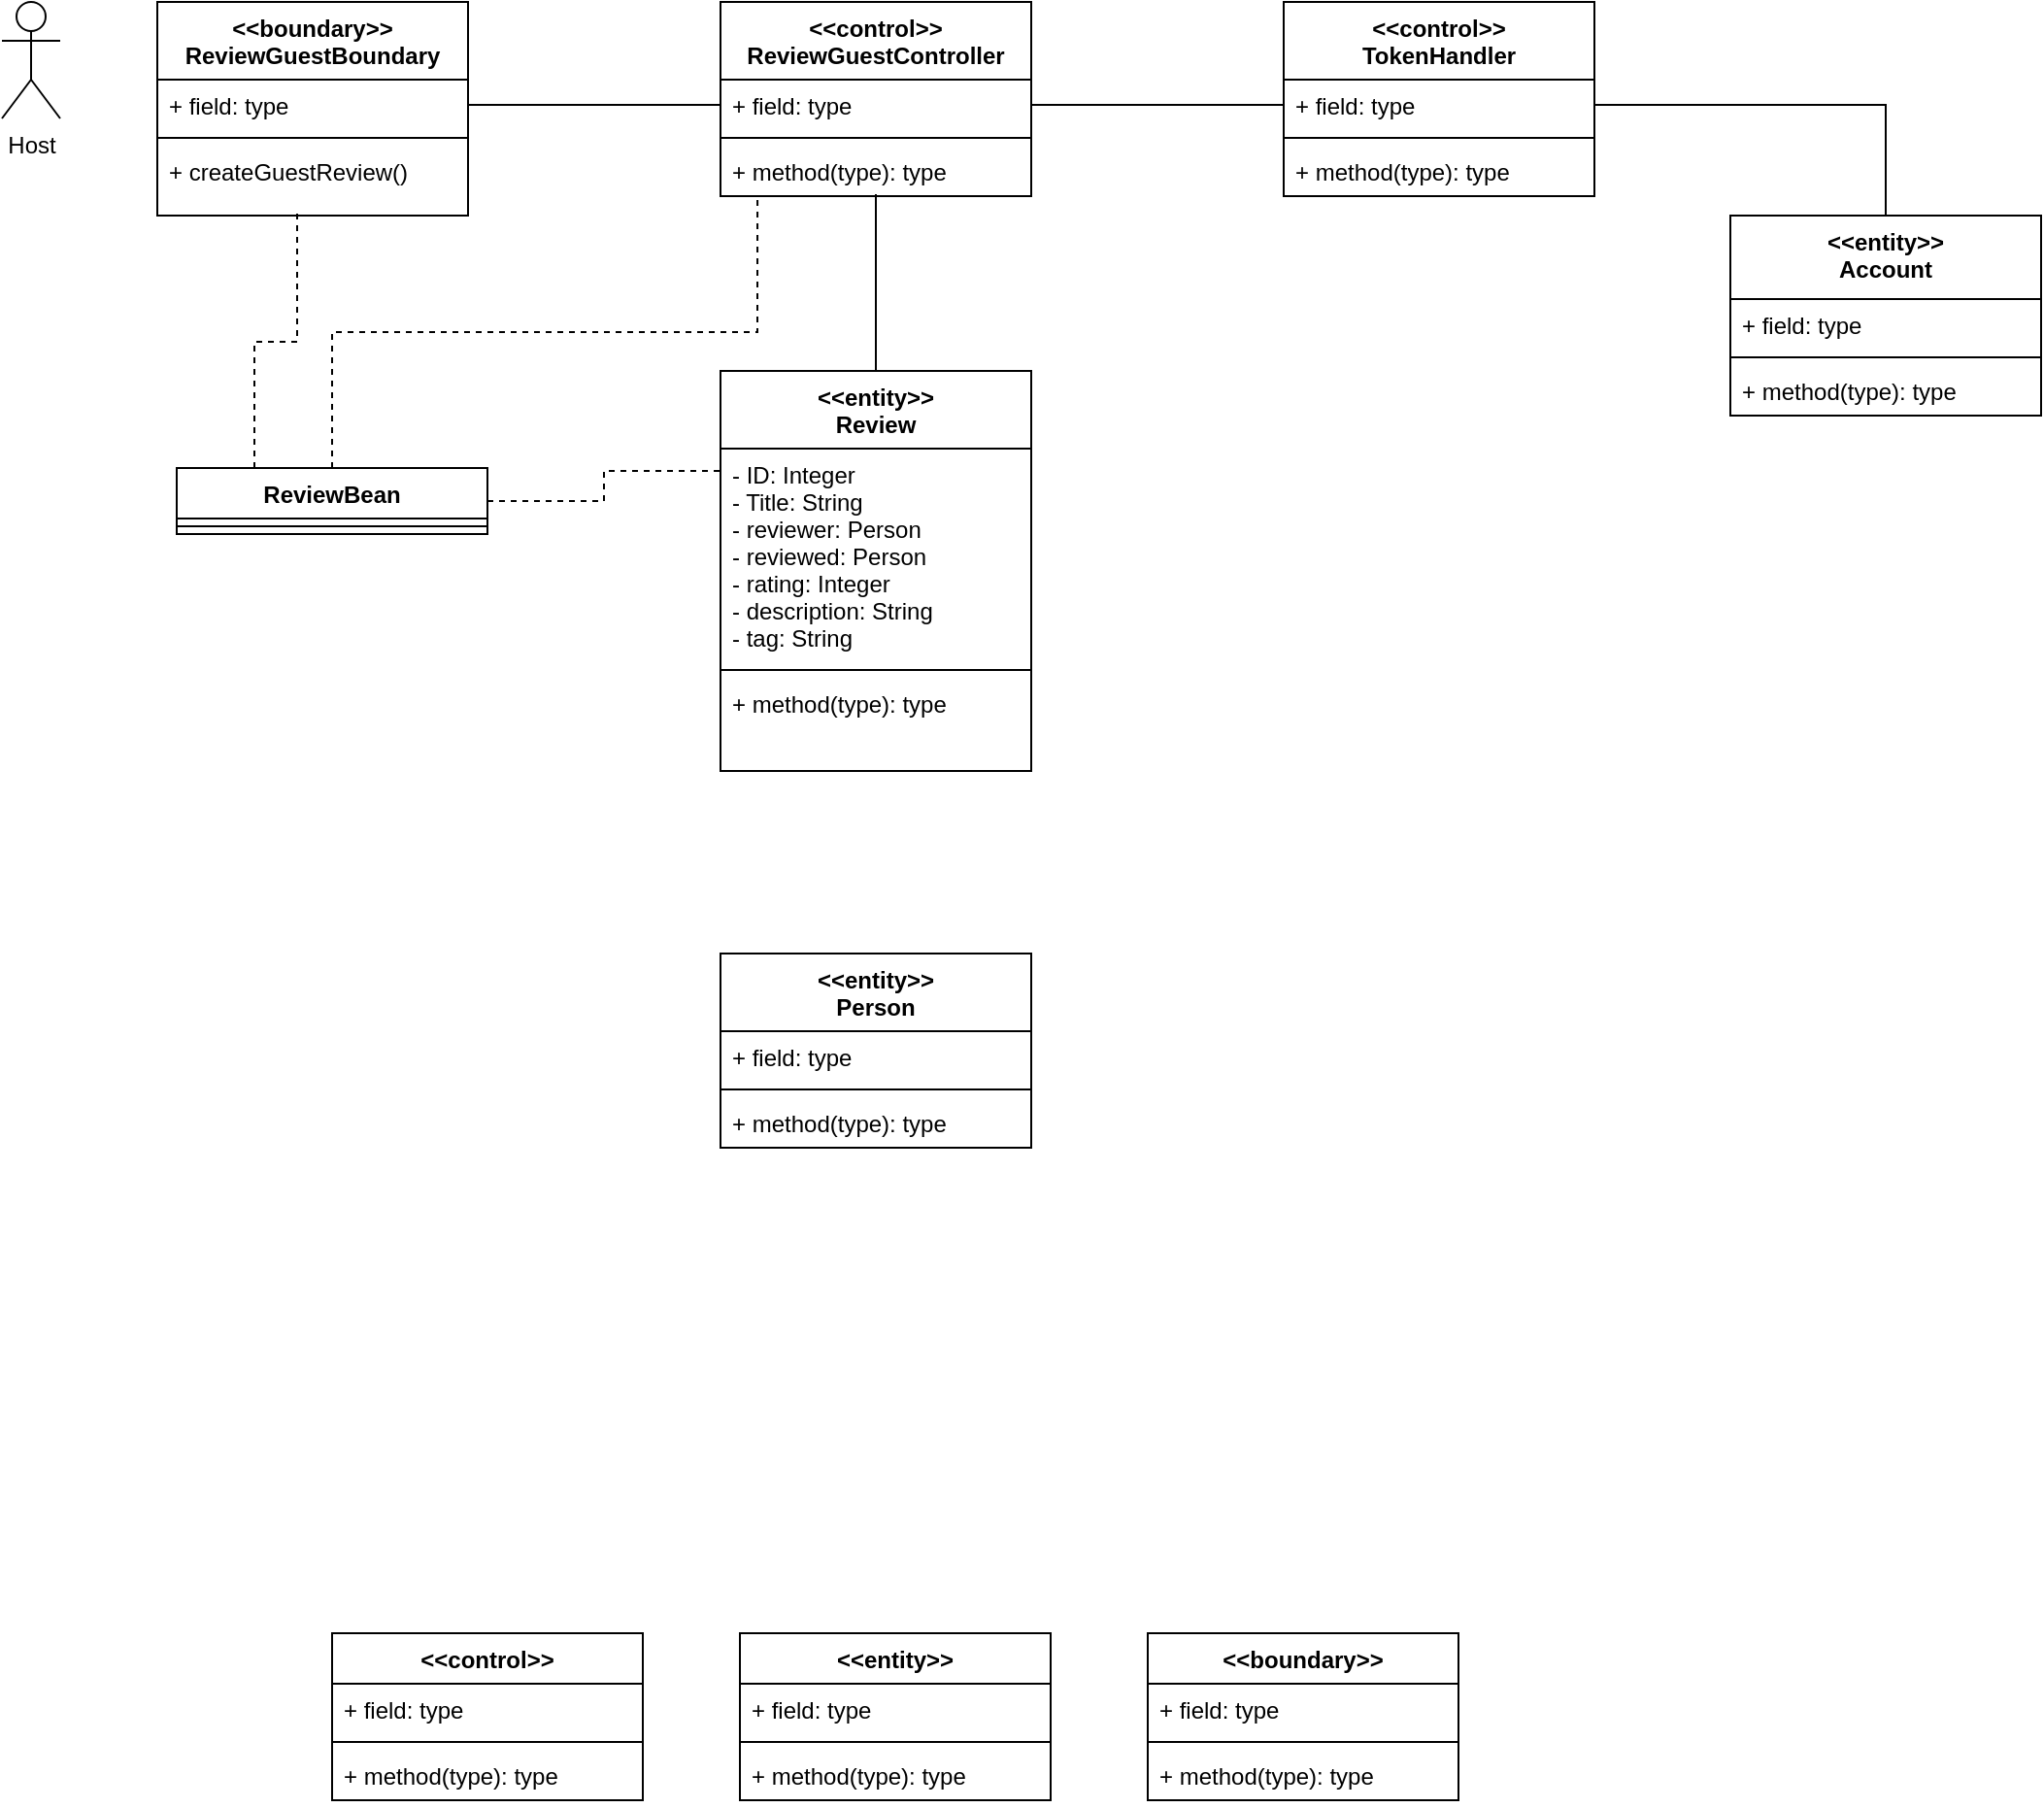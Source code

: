 <mxfile version="14.0.0" type="github">
  <diagram id="09jijmmeEL49xiMSb2o-" name="Page-1">
    <mxGraphModel dx="981" dy="526" grid="1" gridSize="10" guides="1" tooltips="1" connect="1" arrows="1" fold="1" page="1" pageScale="1" pageWidth="1169" pageHeight="827" math="0" shadow="0">
      <root>
        <mxCell id="0" />
        <mxCell id="1" parent="0" />
        <mxCell id="6y5-j5oU-ejzdj9n5piP-1" value="&lt;&lt;control&gt;&gt;" style="swimlane;fontStyle=1;align=center;verticalAlign=top;childLayout=stackLayout;horizontal=1;startSize=26;horizontalStack=0;resizeParent=1;resizeParentMax=0;resizeLast=0;collapsible=1;marginBottom=0;" parent="1" vertex="1">
          <mxGeometry x="200" y="890" width="160" height="86" as="geometry" />
        </mxCell>
        <mxCell id="6y5-j5oU-ejzdj9n5piP-2" value="+ field: type" style="text;strokeColor=none;fillColor=none;align=left;verticalAlign=top;spacingLeft=4;spacingRight=4;overflow=hidden;rotatable=0;points=[[0,0.5],[1,0.5]];portConstraint=eastwest;" parent="6y5-j5oU-ejzdj9n5piP-1" vertex="1">
          <mxGeometry y="26" width="160" height="26" as="geometry" />
        </mxCell>
        <mxCell id="6y5-j5oU-ejzdj9n5piP-3" value="" style="line;strokeWidth=1;fillColor=none;align=left;verticalAlign=middle;spacingTop=-1;spacingLeft=3;spacingRight=3;rotatable=0;labelPosition=right;points=[];portConstraint=eastwest;" parent="6y5-j5oU-ejzdj9n5piP-1" vertex="1">
          <mxGeometry y="52" width="160" height="8" as="geometry" />
        </mxCell>
        <mxCell id="6y5-j5oU-ejzdj9n5piP-4" value="+ method(type): type" style="text;strokeColor=none;fillColor=none;align=left;verticalAlign=top;spacingLeft=4;spacingRight=4;overflow=hidden;rotatable=0;points=[[0,0.5],[1,0.5]];portConstraint=eastwest;" parent="6y5-j5oU-ejzdj9n5piP-1" vertex="1">
          <mxGeometry y="60" width="160" height="26" as="geometry" />
        </mxCell>
        <mxCell id="6y5-j5oU-ejzdj9n5piP-5" value="&lt;&lt;entity&gt;&gt;" style="swimlane;fontStyle=1;align=center;verticalAlign=top;childLayout=stackLayout;horizontal=1;startSize=26;horizontalStack=0;resizeParent=1;resizeParentMax=0;resizeLast=0;collapsible=1;marginBottom=0;" parent="1" vertex="1">
          <mxGeometry x="410" y="890" width="160" height="86" as="geometry" />
        </mxCell>
        <mxCell id="6y5-j5oU-ejzdj9n5piP-6" value="+ field: type" style="text;strokeColor=none;fillColor=none;align=left;verticalAlign=top;spacingLeft=4;spacingRight=4;overflow=hidden;rotatable=0;points=[[0,0.5],[1,0.5]];portConstraint=eastwest;" parent="6y5-j5oU-ejzdj9n5piP-5" vertex="1">
          <mxGeometry y="26" width="160" height="26" as="geometry" />
        </mxCell>
        <mxCell id="6y5-j5oU-ejzdj9n5piP-7" value="" style="line;strokeWidth=1;fillColor=none;align=left;verticalAlign=middle;spacingTop=-1;spacingLeft=3;spacingRight=3;rotatable=0;labelPosition=right;points=[];portConstraint=eastwest;" parent="6y5-j5oU-ejzdj9n5piP-5" vertex="1">
          <mxGeometry y="52" width="160" height="8" as="geometry" />
        </mxCell>
        <mxCell id="6y5-j5oU-ejzdj9n5piP-8" value="+ method(type): type" style="text;strokeColor=none;fillColor=none;align=left;verticalAlign=top;spacingLeft=4;spacingRight=4;overflow=hidden;rotatable=0;points=[[0,0.5],[1,0.5]];portConstraint=eastwest;" parent="6y5-j5oU-ejzdj9n5piP-5" vertex="1">
          <mxGeometry y="60" width="160" height="26" as="geometry" />
        </mxCell>
        <mxCell id="6y5-j5oU-ejzdj9n5piP-9" value="&lt;&lt;boundary&gt;&gt;" style="swimlane;fontStyle=1;align=center;verticalAlign=top;childLayout=stackLayout;horizontal=1;startSize=26;horizontalStack=0;resizeParent=1;resizeParentMax=0;resizeLast=0;collapsible=1;marginBottom=0;" parent="1" vertex="1">
          <mxGeometry x="620" y="890" width="160" height="86" as="geometry" />
        </mxCell>
        <mxCell id="6y5-j5oU-ejzdj9n5piP-10" value="+ field: type" style="text;strokeColor=none;fillColor=none;align=left;verticalAlign=top;spacingLeft=4;spacingRight=4;overflow=hidden;rotatable=0;points=[[0,0.5],[1,0.5]];portConstraint=eastwest;" parent="6y5-j5oU-ejzdj9n5piP-9" vertex="1">
          <mxGeometry y="26" width="160" height="26" as="geometry" />
        </mxCell>
        <mxCell id="6y5-j5oU-ejzdj9n5piP-11" value="" style="line;strokeWidth=1;fillColor=none;align=left;verticalAlign=middle;spacingTop=-1;spacingLeft=3;spacingRight=3;rotatable=0;labelPosition=right;points=[];portConstraint=eastwest;" parent="6y5-j5oU-ejzdj9n5piP-9" vertex="1">
          <mxGeometry y="52" width="160" height="8" as="geometry" />
        </mxCell>
        <mxCell id="6y5-j5oU-ejzdj9n5piP-12" value="+ method(type): type" style="text;strokeColor=none;fillColor=none;align=left;verticalAlign=top;spacingLeft=4;spacingRight=4;overflow=hidden;rotatable=0;points=[[0,0.5],[1,0.5]];portConstraint=eastwest;" parent="6y5-j5oU-ejzdj9n5piP-9" vertex="1">
          <mxGeometry y="60" width="160" height="26" as="geometry" />
        </mxCell>
        <mxCell id="azgZVP3SlxSUQeGXQB0S-8" style="edgeStyle=orthogonalEdgeStyle;rounded=0;orthogonalLoop=1;jettySize=auto;html=1;exitX=0.5;exitY=0;exitDx=0;exitDy=0;entryX=0.119;entryY=1;entryDx=0;entryDy=0;entryPerimeter=0;dashed=1;endArrow=none;endFill=0;" parent="1" source="6y5-j5oU-ejzdj9n5piP-13" target="6y5-j5oU-ejzdj9n5piP-25" edge="1">
          <mxGeometry relative="1" as="geometry" />
        </mxCell>
        <mxCell id="azgZVP3SlxSUQeGXQB0S-10" style="edgeStyle=orthogonalEdgeStyle;rounded=0;orthogonalLoop=1;jettySize=auto;html=1;exitX=1;exitY=0.5;exitDx=0;exitDy=0;entryX=0;entryY=0.25;entryDx=0;entryDy=0;dashed=1;endArrow=none;endFill=0;" parent="1" source="6y5-j5oU-ejzdj9n5piP-13" target="6y5-j5oU-ejzdj9n5piP-26" edge="1">
          <mxGeometry relative="1" as="geometry" />
        </mxCell>
        <mxCell id="tryqEvxCuokcx-yUOfCh-1" style="edgeStyle=orthogonalEdgeStyle;rounded=0;orthogonalLoop=1;jettySize=auto;html=1;exitX=0.25;exitY=0;exitDx=0;exitDy=0;entryX=0.45;entryY=0.972;entryDx=0;entryDy=0;entryPerimeter=0;dashed=1;endArrow=none;endFill=0;" edge="1" parent="1" source="6y5-j5oU-ejzdj9n5piP-13" target="6y5-j5oU-ejzdj9n5piP-21">
          <mxGeometry relative="1" as="geometry" />
        </mxCell>
        <mxCell id="6y5-j5oU-ejzdj9n5piP-13" value="ReviewBean" style="swimlane;fontStyle=1;align=center;verticalAlign=top;childLayout=stackLayout;horizontal=1;startSize=26;horizontalStack=0;resizeParent=1;resizeParentMax=0;resizeLast=0;collapsible=1;marginBottom=0;" parent="1" vertex="1">
          <mxGeometry x="120" y="290" width="160" height="34" as="geometry" />
        </mxCell>
        <mxCell id="6y5-j5oU-ejzdj9n5piP-15" value="" style="line;strokeWidth=1;fillColor=none;align=left;verticalAlign=middle;spacingTop=-1;spacingLeft=3;spacingRight=3;rotatable=0;labelPosition=right;points=[];portConstraint=eastwest;" parent="6y5-j5oU-ejzdj9n5piP-13" vertex="1">
          <mxGeometry y="26" width="160" height="8" as="geometry" />
        </mxCell>
        <mxCell id="6y5-j5oU-ejzdj9n5piP-17" value="Host" style="shape=umlActor;verticalLabelPosition=bottom;verticalAlign=top;html=1;outlineConnect=0;" parent="1" vertex="1">
          <mxGeometry x="30" y="50" width="30" height="60" as="geometry" />
        </mxCell>
        <mxCell id="6y5-j5oU-ejzdj9n5piP-18" value="&lt;&lt;boundary&gt;&gt;&#xa;ReviewGuestBoundary" style="swimlane;fontStyle=1;align=center;verticalAlign=top;childLayout=stackLayout;horizontal=1;startSize=40;horizontalStack=0;resizeParent=1;resizeParentMax=0;resizeLast=0;collapsible=1;marginBottom=0;" parent="1" vertex="1">
          <mxGeometry x="110" y="50" width="160" height="110" as="geometry" />
        </mxCell>
        <mxCell id="6y5-j5oU-ejzdj9n5piP-19" value="+ field: type" style="text;strokeColor=none;fillColor=none;align=left;verticalAlign=top;spacingLeft=4;spacingRight=4;overflow=hidden;rotatable=0;points=[[0,0.5],[1,0.5]];portConstraint=eastwest;" parent="6y5-j5oU-ejzdj9n5piP-18" vertex="1">
          <mxGeometry y="40" width="160" height="26" as="geometry" />
        </mxCell>
        <mxCell id="6y5-j5oU-ejzdj9n5piP-20" value="" style="line;strokeWidth=1;fillColor=none;align=left;verticalAlign=middle;spacingTop=-1;spacingLeft=3;spacingRight=3;rotatable=0;labelPosition=right;points=[];portConstraint=eastwest;" parent="6y5-j5oU-ejzdj9n5piP-18" vertex="1">
          <mxGeometry y="66" width="160" height="8" as="geometry" />
        </mxCell>
        <mxCell id="6y5-j5oU-ejzdj9n5piP-21" value="+ createGuestReview()" style="text;strokeColor=none;fillColor=none;align=left;verticalAlign=top;spacingLeft=4;spacingRight=4;overflow=hidden;rotatable=0;points=[[0,0.5],[1,0.5]];portConstraint=eastwest;" parent="6y5-j5oU-ejzdj9n5piP-18" vertex="1">
          <mxGeometry y="74" width="160" height="36" as="geometry" />
        </mxCell>
        <mxCell id="6y5-j5oU-ejzdj9n5piP-22" value="&lt;&lt;control&gt;&gt;&#xa;ReviewGuestController" style="swimlane;fontStyle=1;align=center;verticalAlign=top;childLayout=stackLayout;horizontal=1;startSize=40;horizontalStack=0;resizeParent=1;resizeParentMax=0;resizeLast=0;collapsible=1;marginBottom=0;" parent="1" vertex="1">
          <mxGeometry x="400" y="50" width="160" height="100" as="geometry" />
        </mxCell>
        <mxCell id="6y5-j5oU-ejzdj9n5piP-23" value="+ field: type" style="text;strokeColor=none;fillColor=none;align=left;verticalAlign=top;spacingLeft=4;spacingRight=4;overflow=hidden;rotatable=0;points=[[0,0.5],[1,0.5]];portConstraint=eastwest;" parent="6y5-j5oU-ejzdj9n5piP-22" vertex="1">
          <mxGeometry y="40" width="160" height="26" as="geometry" />
        </mxCell>
        <mxCell id="6y5-j5oU-ejzdj9n5piP-24" value="" style="line;strokeWidth=1;fillColor=none;align=left;verticalAlign=middle;spacingTop=-1;spacingLeft=3;spacingRight=3;rotatable=0;labelPosition=right;points=[];portConstraint=eastwest;" parent="6y5-j5oU-ejzdj9n5piP-22" vertex="1">
          <mxGeometry y="66" width="160" height="8" as="geometry" />
        </mxCell>
        <mxCell id="6y5-j5oU-ejzdj9n5piP-25" value="+ method(type): type" style="text;strokeColor=none;fillColor=none;align=left;verticalAlign=top;spacingLeft=4;spacingRight=4;overflow=hidden;rotatable=0;points=[[0,0.5],[1,0.5]];portConstraint=eastwest;" parent="6y5-j5oU-ejzdj9n5piP-22" vertex="1">
          <mxGeometry y="74" width="160" height="26" as="geometry" />
        </mxCell>
        <mxCell id="azgZVP3SlxSUQeGXQB0S-11" style="edgeStyle=orthogonalEdgeStyle;rounded=0;orthogonalLoop=1;jettySize=auto;html=1;entryX=0.5;entryY=0.962;entryDx=0;entryDy=0;entryPerimeter=0;endArrow=none;endFill=0;" parent="1" source="6y5-j5oU-ejzdj9n5piP-26" target="6y5-j5oU-ejzdj9n5piP-25" edge="1">
          <mxGeometry relative="1" as="geometry" />
        </mxCell>
        <mxCell id="6y5-j5oU-ejzdj9n5piP-26" value="&lt;&lt;entity&gt;&gt;&#xa;Review" style="swimlane;fontStyle=1;align=center;verticalAlign=top;childLayout=stackLayout;horizontal=1;startSize=40;horizontalStack=0;resizeParent=1;resizeParentMax=0;resizeLast=0;collapsible=1;marginBottom=0;" parent="1" vertex="1">
          <mxGeometry x="400" y="240" width="160" height="206" as="geometry" />
        </mxCell>
        <mxCell id="6y5-j5oU-ejzdj9n5piP-27" value="- ID: Integer&#xa;- Title: String&#xa;- reviewer: Person&#xa;- reviewed: Person&#xa;- rating: Integer&#xa;- description: String&#xa;- tag: String" style="text;strokeColor=none;fillColor=none;align=left;verticalAlign=top;spacingLeft=4;spacingRight=4;overflow=hidden;rotatable=0;points=[[0,0.5],[1,0.5]];portConstraint=eastwest;" parent="6y5-j5oU-ejzdj9n5piP-26" vertex="1">
          <mxGeometry y="40" width="160" height="110" as="geometry" />
        </mxCell>
        <mxCell id="6y5-j5oU-ejzdj9n5piP-28" value="" style="line;strokeWidth=1;fillColor=none;align=left;verticalAlign=middle;spacingTop=-1;spacingLeft=3;spacingRight=3;rotatable=0;labelPosition=right;points=[];portConstraint=eastwest;" parent="6y5-j5oU-ejzdj9n5piP-26" vertex="1">
          <mxGeometry y="150" width="160" height="8" as="geometry" />
        </mxCell>
        <mxCell id="6y5-j5oU-ejzdj9n5piP-29" value="+ method(type): type" style="text;strokeColor=none;fillColor=none;align=left;verticalAlign=top;spacingLeft=4;spacingRight=4;overflow=hidden;rotatable=0;points=[[0,0.5],[1,0.5]];portConstraint=eastwest;" parent="6y5-j5oU-ejzdj9n5piP-26" vertex="1">
          <mxGeometry y="158" width="160" height="48" as="geometry" />
        </mxCell>
        <mxCell id="6y5-j5oU-ejzdj9n5piP-30" value="&lt;&lt;entity&gt;&gt;&#xa;Person" style="swimlane;fontStyle=1;align=center;verticalAlign=top;childLayout=stackLayout;horizontal=1;startSize=40;horizontalStack=0;resizeParent=1;resizeParentMax=0;resizeLast=0;collapsible=1;marginBottom=0;" parent="1" vertex="1">
          <mxGeometry x="400" y="540" width="160" height="100" as="geometry" />
        </mxCell>
        <mxCell id="6y5-j5oU-ejzdj9n5piP-31" value="+ field: type" style="text;strokeColor=none;fillColor=none;align=left;verticalAlign=top;spacingLeft=4;spacingRight=4;overflow=hidden;rotatable=0;points=[[0,0.5],[1,0.5]];portConstraint=eastwest;" parent="6y5-j5oU-ejzdj9n5piP-30" vertex="1">
          <mxGeometry y="40" width="160" height="26" as="geometry" />
        </mxCell>
        <mxCell id="6y5-j5oU-ejzdj9n5piP-32" value="" style="line;strokeWidth=1;fillColor=none;align=left;verticalAlign=middle;spacingTop=-1;spacingLeft=3;spacingRight=3;rotatable=0;labelPosition=right;points=[];portConstraint=eastwest;" parent="6y5-j5oU-ejzdj9n5piP-30" vertex="1">
          <mxGeometry y="66" width="160" height="8" as="geometry" />
        </mxCell>
        <mxCell id="6y5-j5oU-ejzdj9n5piP-33" value="+ method(type): type" style="text;strokeColor=none;fillColor=none;align=left;verticalAlign=top;spacingLeft=4;spacingRight=4;overflow=hidden;rotatable=0;points=[[0,0.5],[1,0.5]];portConstraint=eastwest;" parent="6y5-j5oU-ejzdj9n5piP-30" vertex="1">
          <mxGeometry y="74" width="160" height="26" as="geometry" />
        </mxCell>
        <mxCell id="6y5-j5oU-ejzdj9n5piP-34" style="edgeStyle=orthogonalEdgeStyle;rounded=0;orthogonalLoop=1;jettySize=auto;html=1;exitX=1;exitY=0.5;exitDx=0;exitDy=0;entryX=0;entryY=0.5;entryDx=0;entryDy=0;endArrow=none;endFill=0;" parent="1" source="6y5-j5oU-ejzdj9n5piP-19" target="6y5-j5oU-ejzdj9n5piP-23" edge="1">
          <mxGeometry relative="1" as="geometry" />
        </mxCell>
        <mxCell id="57-x1eG2sq3nkeCEB72p-1" value="&lt;&lt;entity&gt;&gt;&#xa;Account" style="swimlane;fontStyle=1;align=center;verticalAlign=top;childLayout=stackLayout;horizontal=1;startSize=43;horizontalStack=0;resizeParent=1;resizeParentMax=0;resizeLast=0;collapsible=1;marginBottom=0;" parent="1" vertex="1">
          <mxGeometry x="920" y="160" width="160" height="103" as="geometry" />
        </mxCell>
        <mxCell id="57-x1eG2sq3nkeCEB72p-2" value="+ field: type" style="text;strokeColor=none;fillColor=none;align=left;verticalAlign=top;spacingLeft=4;spacingRight=4;overflow=hidden;rotatable=0;points=[[0,0.5],[1,0.5]];portConstraint=eastwest;" parent="57-x1eG2sq3nkeCEB72p-1" vertex="1">
          <mxGeometry y="43" width="160" height="26" as="geometry" />
        </mxCell>
        <mxCell id="57-x1eG2sq3nkeCEB72p-3" value="" style="line;strokeWidth=1;fillColor=none;align=left;verticalAlign=middle;spacingTop=-1;spacingLeft=3;spacingRight=3;rotatable=0;labelPosition=right;points=[];portConstraint=eastwest;" parent="57-x1eG2sq3nkeCEB72p-1" vertex="1">
          <mxGeometry y="69" width="160" height="8" as="geometry" />
        </mxCell>
        <mxCell id="57-x1eG2sq3nkeCEB72p-4" value="+ method(type): type" style="text;strokeColor=none;fillColor=none;align=left;verticalAlign=top;spacingLeft=4;spacingRight=4;overflow=hidden;rotatable=0;points=[[0,0.5],[1,0.5]];portConstraint=eastwest;" parent="57-x1eG2sq3nkeCEB72p-1" vertex="1">
          <mxGeometry y="77" width="160" height="26" as="geometry" />
        </mxCell>
        <mxCell id="azgZVP3SlxSUQeGXQB0S-1" value="&lt;&lt;control&gt;&gt;&#xa;TokenHandler" style="swimlane;fontStyle=1;align=center;verticalAlign=top;childLayout=stackLayout;horizontal=1;startSize=40;horizontalStack=0;resizeParent=1;resizeParentMax=0;resizeLast=0;collapsible=1;marginBottom=0;" parent="1" vertex="1">
          <mxGeometry x="690" y="50" width="160" height="100" as="geometry" />
        </mxCell>
        <mxCell id="azgZVP3SlxSUQeGXQB0S-2" value="+ field: type" style="text;strokeColor=none;fillColor=none;align=left;verticalAlign=top;spacingLeft=4;spacingRight=4;overflow=hidden;rotatable=0;points=[[0,0.5],[1,0.5]];portConstraint=eastwest;" parent="azgZVP3SlxSUQeGXQB0S-1" vertex="1">
          <mxGeometry y="40" width="160" height="26" as="geometry" />
        </mxCell>
        <mxCell id="azgZVP3SlxSUQeGXQB0S-3" value="" style="line;strokeWidth=1;fillColor=none;align=left;verticalAlign=middle;spacingTop=-1;spacingLeft=3;spacingRight=3;rotatable=0;labelPosition=right;points=[];portConstraint=eastwest;" parent="azgZVP3SlxSUQeGXQB0S-1" vertex="1">
          <mxGeometry y="66" width="160" height="8" as="geometry" />
        </mxCell>
        <mxCell id="azgZVP3SlxSUQeGXQB0S-4" value="+ method(type): type" style="text;strokeColor=none;fillColor=none;align=left;verticalAlign=top;spacingLeft=4;spacingRight=4;overflow=hidden;rotatable=0;points=[[0,0.5],[1,0.5]];portConstraint=eastwest;" parent="azgZVP3SlxSUQeGXQB0S-1" vertex="1">
          <mxGeometry y="74" width="160" height="26" as="geometry" />
        </mxCell>
        <mxCell id="azgZVP3SlxSUQeGXQB0S-5" style="edgeStyle=orthogonalEdgeStyle;rounded=0;orthogonalLoop=1;jettySize=auto;html=1;entryX=0.5;entryY=0;entryDx=0;entryDy=0;endArrow=none;endFill=0;" parent="1" source="azgZVP3SlxSUQeGXQB0S-2" target="57-x1eG2sq3nkeCEB72p-1" edge="1">
          <mxGeometry relative="1" as="geometry" />
        </mxCell>
        <mxCell id="azgZVP3SlxSUQeGXQB0S-6" style="edgeStyle=orthogonalEdgeStyle;rounded=0;orthogonalLoop=1;jettySize=auto;html=1;entryX=0;entryY=0.5;entryDx=0;entryDy=0;endArrow=none;endFill=0;" parent="1" source="6y5-j5oU-ejzdj9n5piP-23" target="azgZVP3SlxSUQeGXQB0S-2" edge="1">
          <mxGeometry relative="1" as="geometry" />
        </mxCell>
      </root>
    </mxGraphModel>
  </diagram>
</mxfile>
